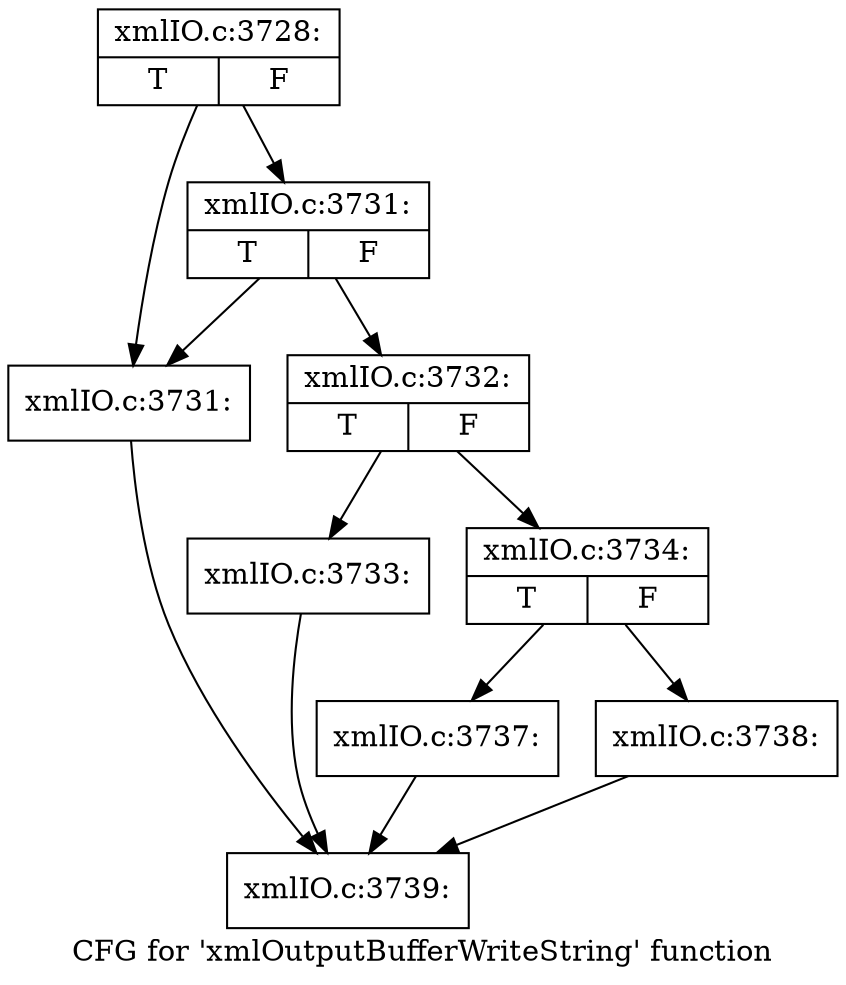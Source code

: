 digraph "CFG for 'xmlOutputBufferWriteString' function" {
	label="CFG for 'xmlOutputBufferWriteString' function";

	Node0x5338260 [shape=record,label="{xmlIO.c:3728:|{<s0>T|<s1>F}}"];
	Node0x5338260 -> Node0x53410d0;
	Node0x5338260 -> Node0x5341170;
	Node0x5341170 [shape=record,label="{xmlIO.c:3731:|{<s0>T|<s1>F}}"];
	Node0x5341170 -> Node0x53410d0;
	Node0x5341170 -> Node0x5341120;
	Node0x53410d0 [shape=record,label="{xmlIO.c:3731:}"];
	Node0x53410d0 -> Node0x5338090;
	Node0x5341120 [shape=record,label="{xmlIO.c:3732:|{<s0>T|<s1>F}}"];
	Node0x5341120 -> Node0x5341960;
	Node0x5341120 -> Node0x53419b0;
	Node0x5341960 [shape=record,label="{xmlIO.c:3733:}"];
	Node0x5341960 -> Node0x5338090;
	Node0x53419b0 [shape=record,label="{xmlIO.c:3734:|{<s0>T|<s1>F}}"];
	Node0x53419b0 -> Node0x5342100;
	Node0x53419b0 -> Node0x5342150;
	Node0x5342100 [shape=record,label="{xmlIO.c:3737:}"];
	Node0x5342100 -> Node0x5338090;
	Node0x5342150 [shape=record,label="{xmlIO.c:3738:}"];
	Node0x5342150 -> Node0x5338090;
	Node0x5338090 [shape=record,label="{xmlIO.c:3739:}"];
}
